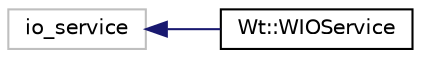 digraph "Graphical Class Hierarchy"
{
 // LATEX_PDF_SIZE
  edge [fontname="Helvetica",fontsize="10",labelfontname="Helvetica",labelfontsize="10"];
  node [fontname="Helvetica",fontsize="10",shape=record];
  rankdir="LR";
  Node1231 [label="io_service",height=0.2,width=0.4,color="grey75", fillcolor="white", style="filled",tooltip=" "];
  Node1231 -> Node0 [dir="back",color="midnightblue",fontsize="10",style="solid",fontname="Helvetica"];
  Node0 [label="Wt::WIOService",height=0.2,width=0.4,color="black", fillcolor="white", style="filled",URL="$classWt_1_1WIOService.html",tooltip="An I/O service."];
}

